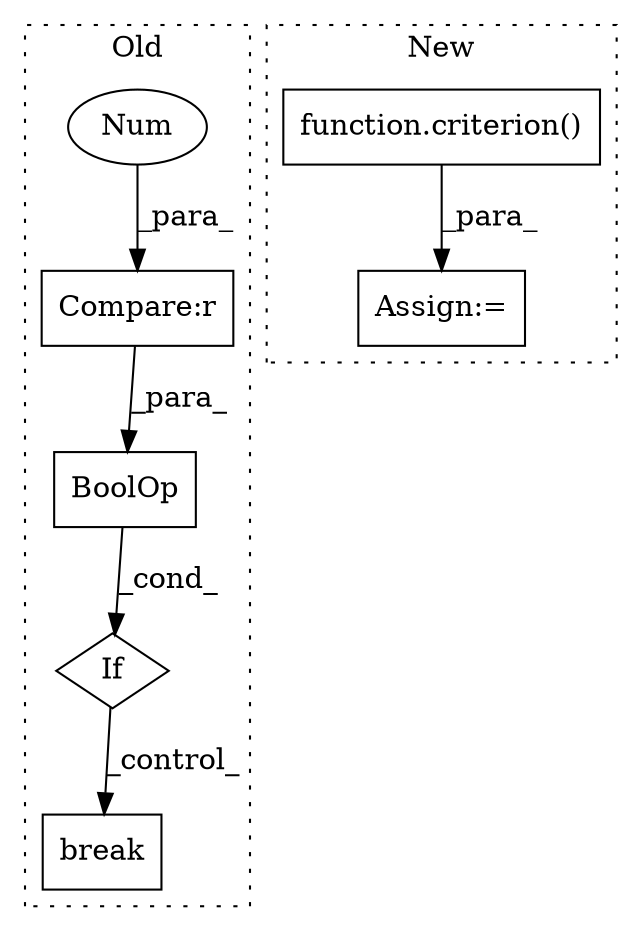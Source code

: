 digraph G {
subgraph cluster0 {
1 [label="If" a="96" s="5484" l="3" shape="diamond"];
4 [label="BoolOp" a="72" s="5487" l="27" shape="box"];
5 [label="Compare:r" a="40" s="5502" l="12" shape="box"];
6 [label="Num" a="76" s="5513" l="1" shape="ellipse"];
7 [label="break" a="94" s="5528" l="5" shape="box"];
label = "Old";
style="dotted";
}
subgraph cluster1 {
2 [label="function.criterion()" a="75" s="4515,4541" l="10,1" shape="box"];
3 [label="Assign:=" a="68" s="4512" l="3" shape="box"];
label = "New";
style="dotted";
}
1 -> 7 [label="_control_"];
2 -> 3 [label="_para_"];
4 -> 1 [label="_cond_"];
5 -> 4 [label="_para_"];
6 -> 5 [label="_para_"];
}